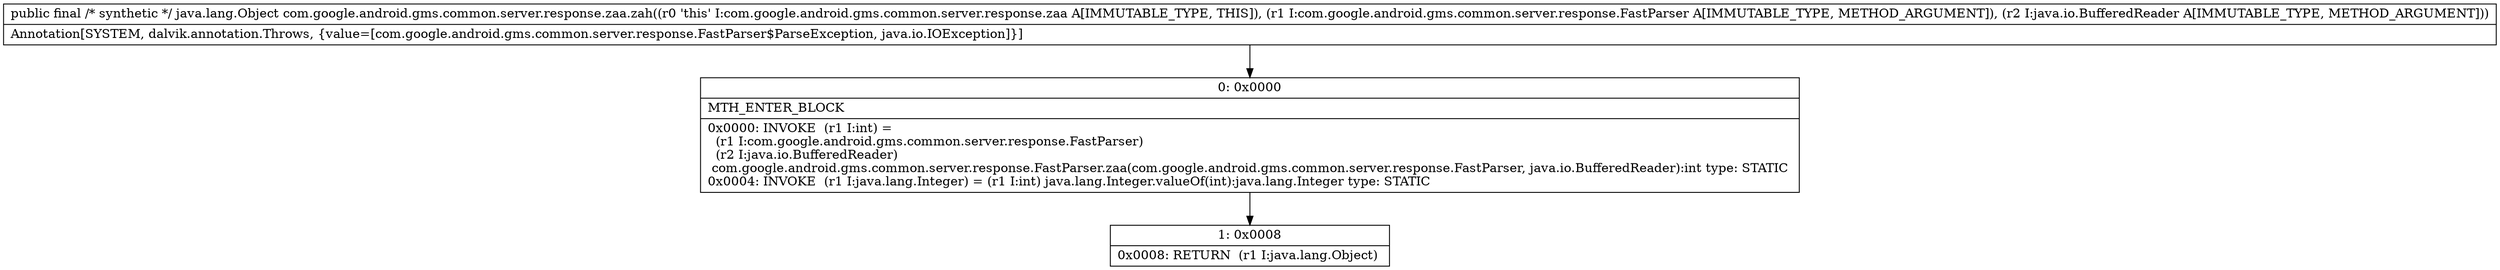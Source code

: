 digraph "CFG forcom.google.android.gms.common.server.response.zaa.zah(Lcom\/google\/android\/gms\/common\/server\/response\/FastParser;Ljava\/io\/BufferedReader;)Ljava\/lang\/Object;" {
Node_0 [shape=record,label="{0\:\ 0x0000|MTH_ENTER_BLOCK\l|0x0000: INVOKE  (r1 I:int) = \l  (r1 I:com.google.android.gms.common.server.response.FastParser)\l  (r2 I:java.io.BufferedReader)\l com.google.android.gms.common.server.response.FastParser.zaa(com.google.android.gms.common.server.response.FastParser, java.io.BufferedReader):int type: STATIC \l0x0004: INVOKE  (r1 I:java.lang.Integer) = (r1 I:int) java.lang.Integer.valueOf(int):java.lang.Integer type: STATIC \l}"];
Node_1 [shape=record,label="{1\:\ 0x0008|0x0008: RETURN  (r1 I:java.lang.Object) \l}"];
MethodNode[shape=record,label="{public final \/* synthetic *\/ java.lang.Object com.google.android.gms.common.server.response.zaa.zah((r0 'this' I:com.google.android.gms.common.server.response.zaa A[IMMUTABLE_TYPE, THIS]), (r1 I:com.google.android.gms.common.server.response.FastParser A[IMMUTABLE_TYPE, METHOD_ARGUMENT]), (r2 I:java.io.BufferedReader A[IMMUTABLE_TYPE, METHOD_ARGUMENT]))  | Annotation[SYSTEM, dalvik.annotation.Throws, \{value=[com.google.android.gms.common.server.response.FastParser$ParseException, java.io.IOException]\}]\l}"];
MethodNode -> Node_0;
Node_0 -> Node_1;
}


